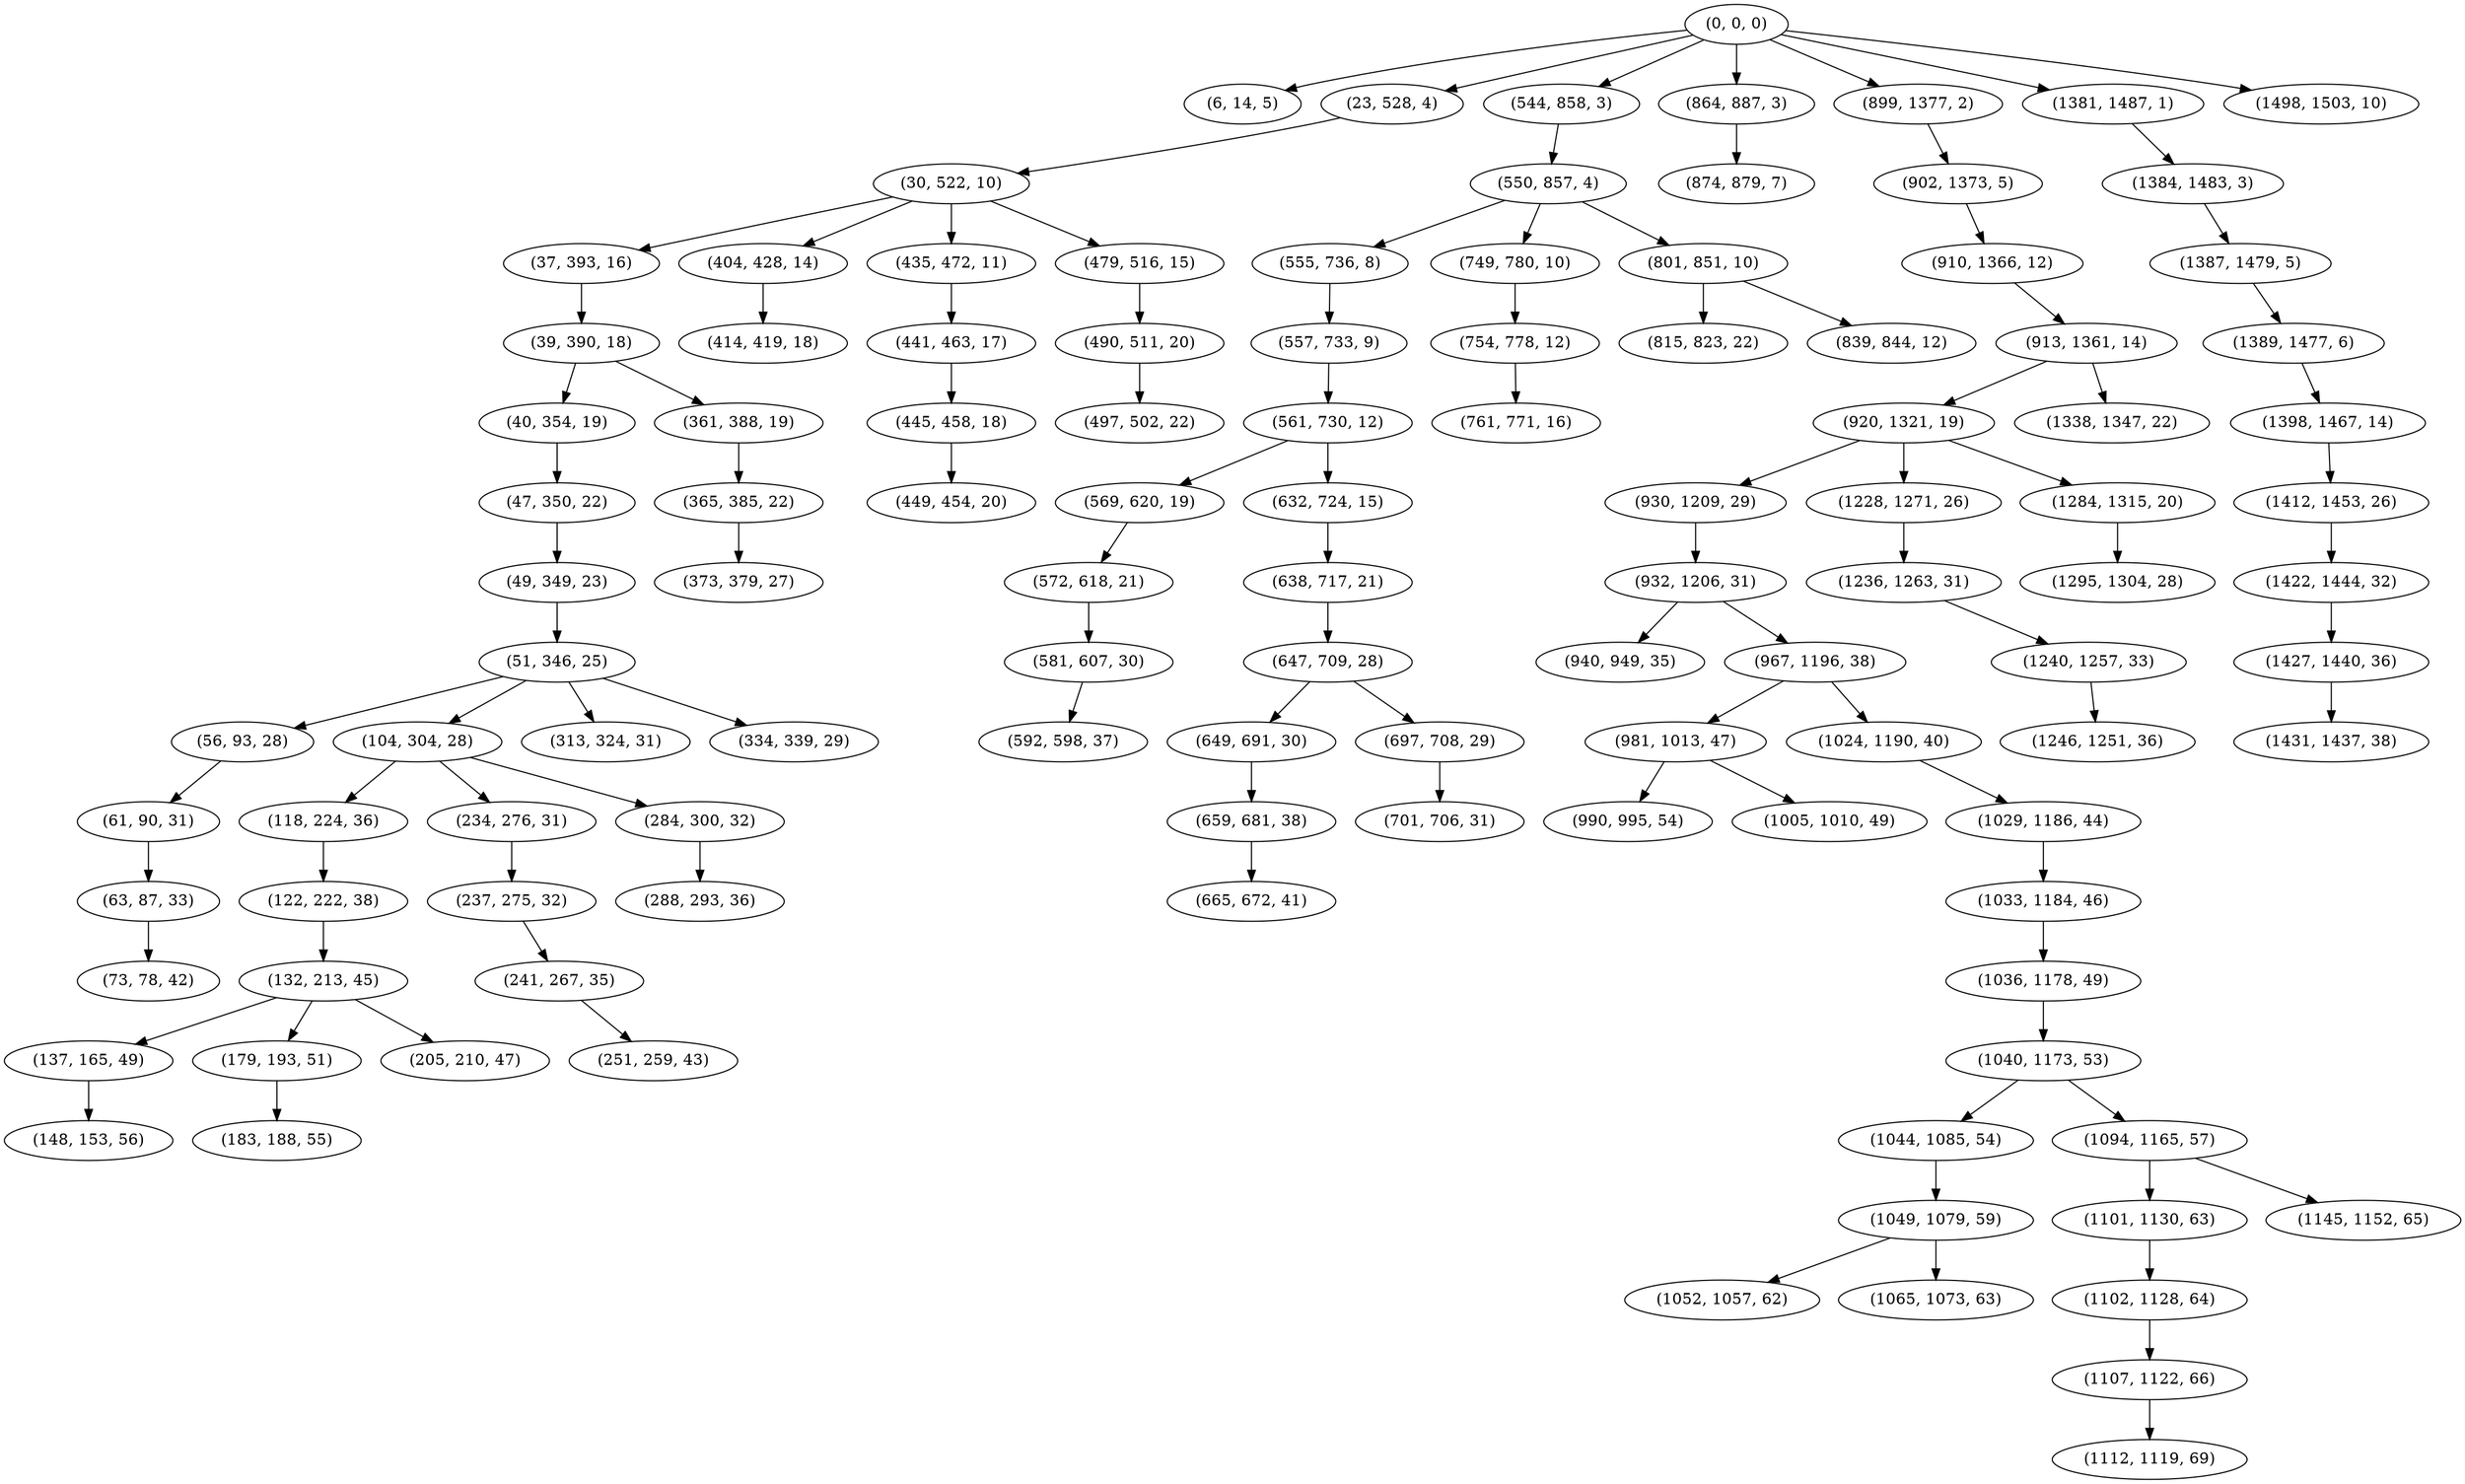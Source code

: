 digraph tree {
    "(0, 0, 0)";
    "(6, 14, 5)";
    "(23, 528, 4)";
    "(30, 522, 10)";
    "(37, 393, 16)";
    "(39, 390, 18)";
    "(40, 354, 19)";
    "(47, 350, 22)";
    "(49, 349, 23)";
    "(51, 346, 25)";
    "(56, 93, 28)";
    "(61, 90, 31)";
    "(63, 87, 33)";
    "(73, 78, 42)";
    "(104, 304, 28)";
    "(118, 224, 36)";
    "(122, 222, 38)";
    "(132, 213, 45)";
    "(137, 165, 49)";
    "(148, 153, 56)";
    "(179, 193, 51)";
    "(183, 188, 55)";
    "(205, 210, 47)";
    "(234, 276, 31)";
    "(237, 275, 32)";
    "(241, 267, 35)";
    "(251, 259, 43)";
    "(284, 300, 32)";
    "(288, 293, 36)";
    "(313, 324, 31)";
    "(334, 339, 29)";
    "(361, 388, 19)";
    "(365, 385, 22)";
    "(373, 379, 27)";
    "(404, 428, 14)";
    "(414, 419, 18)";
    "(435, 472, 11)";
    "(441, 463, 17)";
    "(445, 458, 18)";
    "(449, 454, 20)";
    "(479, 516, 15)";
    "(490, 511, 20)";
    "(497, 502, 22)";
    "(544, 858, 3)";
    "(550, 857, 4)";
    "(555, 736, 8)";
    "(557, 733, 9)";
    "(561, 730, 12)";
    "(569, 620, 19)";
    "(572, 618, 21)";
    "(581, 607, 30)";
    "(592, 598, 37)";
    "(632, 724, 15)";
    "(638, 717, 21)";
    "(647, 709, 28)";
    "(649, 691, 30)";
    "(659, 681, 38)";
    "(665, 672, 41)";
    "(697, 708, 29)";
    "(701, 706, 31)";
    "(749, 780, 10)";
    "(754, 778, 12)";
    "(761, 771, 16)";
    "(801, 851, 10)";
    "(815, 823, 22)";
    "(839, 844, 12)";
    "(864, 887, 3)";
    "(874, 879, 7)";
    "(899, 1377, 2)";
    "(902, 1373, 5)";
    "(910, 1366, 12)";
    "(913, 1361, 14)";
    "(920, 1321, 19)";
    "(930, 1209, 29)";
    "(932, 1206, 31)";
    "(940, 949, 35)";
    "(967, 1196, 38)";
    "(981, 1013, 47)";
    "(990, 995, 54)";
    "(1005, 1010, 49)";
    "(1024, 1190, 40)";
    "(1029, 1186, 44)";
    "(1033, 1184, 46)";
    "(1036, 1178, 49)";
    "(1040, 1173, 53)";
    "(1044, 1085, 54)";
    "(1049, 1079, 59)";
    "(1052, 1057, 62)";
    "(1065, 1073, 63)";
    "(1094, 1165, 57)";
    "(1101, 1130, 63)";
    "(1102, 1128, 64)";
    "(1107, 1122, 66)";
    "(1112, 1119, 69)";
    "(1145, 1152, 65)";
    "(1228, 1271, 26)";
    "(1236, 1263, 31)";
    "(1240, 1257, 33)";
    "(1246, 1251, 36)";
    "(1284, 1315, 20)";
    "(1295, 1304, 28)";
    "(1338, 1347, 22)";
    "(1381, 1487, 1)";
    "(1384, 1483, 3)";
    "(1387, 1479, 5)";
    "(1389, 1477, 6)";
    "(1398, 1467, 14)";
    "(1412, 1453, 26)";
    "(1422, 1444, 32)";
    "(1427, 1440, 36)";
    "(1431, 1437, 38)";
    "(1498, 1503, 10)";
    "(0, 0, 0)" -> "(6, 14, 5)";
    "(0, 0, 0)" -> "(23, 528, 4)";
    "(0, 0, 0)" -> "(544, 858, 3)";
    "(0, 0, 0)" -> "(864, 887, 3)";
    "(0, 0, 0)" -> "(899, 1377, 2)";
    "(0, 0, 0)" -> "(1381, 1487, 1)";
    "(0, 0, 0)" -> "(1498, 1503, 10)";
    "(23, 528, 4)" -> "(30, 522, 10)";
    "(30, 522, 10)" -> "(37, 393, 16)";
    "(30, 522, 10)" -> "(404, 428, 14)";
    "(30, 522, 10)" -> "(435, 472, 11)";
    "(30, 522, 10)" -> "(479, 516, 15)";
    "(37, 393, 16)" -> "(39, 390, 18)";
    "(39, 390, 18)" -> "(40, 354, 19)";
    "(39, 390, 18)" -> "(361, 388, 19)";
    "(40, 354, 19)" -> "(47, 350, 22)";
    "(47, 350, 22)" -> "(49, 349, 23)";
    "(49, 349, 23)" -> "(51, 346, 25)";
    "(51, 346, 25)" -> "(56, 93, 28)";
    "(51, 346, 25)" -> "(104, 304, 28)";
    "(51, 346, 25)" -> "(313, 324, 31)";
    "(51, 346, 25)" -> "(334, 339, 29)";
    "(56, 93, 28)" -> "(61, 90, 31)";
    "(61, 90, 31)" -> "(63, 87, 33)";
    "(63, 87, 33)" -> "(73, 78, 42)";
    "(104, 304, 28)" -> "(118, 224, 36)";
    "(104, 304, 28)" -> "(234, 276, 31)";
    "(104, 304, 28)" -> "(284, 300, 32)";
    "(118, 224, 36)" -> "(122, 222, 38)";
    "(122, 222, 38)" -> "(132, 213, 45)";
    "(132, 213, 45)" -> "(137, 165, 49)";
    "(132, 213, 45)" -> "(179, 193, 51)";
    "(132, 213, 45)" -> "(205, 210, 47)";
    "(137, 165, 49)" -> "(148, 153, 56)";
    "(179, 193, 51)" -> "(183, 188, 55)";
    "(234, 276, 31)" -> "(237, 275, 32)";
    "(237, 275, 32)" -> "(241, 267, 35)";
    "(241, 267, 35)" -> "(251, 259, 43)";
    "(284, 300, 32)" -> "(288, 293, 36)";
    "(361, 388, 19)" -> "(365, 385, 22)";
    "(365, 385, 22)" -> "(373, 379, 27)";
    "(404, 428, 14)" -> "(414, 419, 18)";
    "(435, 472, 11)" -> "(441, 463, 17)";
    "(441, 463, 17)" -> "(445, 458, 18)";
    "(445, 458, 18)" -> "(449, 454, 20)";
    "(479, 516, 15)" -> "(490, 511, 20)";
    "(490, 511, 20)" -> "(497, 502, 22)";
    "(544, 858, 3)" -> "(550, 857, 4)";
    "(550, 857, 4)" -> "(555, 736, 8)";
    "(550, 857, 4)" -> "(749, 780, 10)";
    "(550, 857, 4)" -> "(801, 851, 10)";
    "(555, 736, 8)" -> "(557, 733, 9)";
    "(557, 733, 9)" -> "(561, 730, 12)";
    "(561, 730, 12)" -> "(569, 620, 19)";
    "(561, 730, 12)" -> "(632, 724, 15)";
    "(569, 620, 19)" -> "(572, 618, 21)";
    "(572, 618, 21)" -> "(581, 607, 30)";
    "(581, 607, 30)" -> "(592, 598, 37)";
    "(632, 724, 15)" -> "(638, 717, 21)";
    "(638, 717, 21)" -> "(647, 709, 28)";
    "(647, 709, 28)" -> "(649, 691, 30)";
    "(647, 709, 28)" -> "(697, 708, 29)";
    "(649, 691, 30)" -> "(659, 681, 38)";
    "(659, 681, 38)" -> "(665, 672, 41)";
    "(697, 708, 29)" -> "(701, 706, 31)";
    "(749, 780, 10)" -> "(754, 778, 12)";
    "(754, 778, 12)" -> "(761, 771, 16)";
    "(801, 851, 10)" -> "(815, 823, 22)";
    "(801, 851, 10)" -> "(839, 844, 12)";
    "(864, 887, 3)" -> "(874, 879, 7)";
    "(899, 1377, 2)" -> "(902, 1373, 5)";
    "(902, 1373, 5)" -> "(910, 1366, 12)";
    "(910, 1366, 12)" -> "(913, 1361, 14)";
    "(913, 1361, 14)" -> "(920, 1321, 19)";
    "(913, 1361, 14)" -> "(1338, 1347, 22)";
    "(920, 1321, 19)" -> "(930, 1209, 29)";
    "(920, 1321, 19)" -> "(1228, 1271, 26)";
    "(920, 1321, 19)" -> "(1284, 1315, 20)";
    "(930, 1209, 29)" -> "(932, 1206, 31)";
    "(932, 1206, 31)" -> "(940, 949, 35)";
    "(932, 1206, 31)" -> "(967, 1196, 38)";
    "(967, 1196, 38)" -> "(981, 1013, 47)";
    "(967, 1196, 38)" -> "(1024, 1190, 40)";
    "(981, 1013, 47)" -> "(990, 995, 54)";
    "(981, 1013, 47)" -> "(1005, 1010, 49)";
    "(1024, 1190, 40)" -> "(1029, 1186, 44)";
    "(1029, 1186, 44)" -> "(1033, 1184, 46)";
    "(1033, 1184, 46)" -> "(1036, 1178, 49)";
    "(1036, 1178, 49)" -> "(1040, 1173, 53)";
    "(1040, 1173, 53)" -> "(1044, 1085, 54)";
    "(1040, 1173, 53)" -> "(1094, 1165, 57)";
    "(1044, 1085, 54)" -> "(1049, 1079, 59)";
    "(1049, 1079, 59)" -> "(1052, 1057, 62)";
    "(1049, 1079, 59)" -> "(1065, 1073, 63)";
    "(1094, 1165, 57)" -> "(1101, 1130, 63)";
    "(1094, 1165, 57)" -> "(1145, 1152, 65)";
    "(1101, 1130, 63)" -> "(1102, 1128, 64)";
    "(1102, 1128, 64)" -> "(1107, 1122, 66)";
    "(1107, 1122, 66)" -> "(1112, 1119, 69)";
    "(1228, 1271, 26)" -> "(1236, 1263, 31)";
    "(1236, 1263, 31)" -> "(1240, 1257, 33)";
    "(1240, 1257, 33)" -> "(1246, 1251, 36)";
    "(1284, 1315, 20)" -> "(1295, 1304, 28)";
    "(1381, 1487, 1)" -> "(1384, 1483, 3)";
    "(1384, 1483, 3)" -> "(1387, 1479, 5)";
    "(1387, 1479, 5)" -> "(1389, 1477, 6)";
    "(1389, 1477, 6)" -> "(1398, 1467, 14)";
    "(1398, 1467, 14)" -> "(1412, 1453, 26)";
    "(1412, 1453, 26)" -> "(1422, 1444, 32)";
    "(1422, 1444, 32)" -> "(1427, 1440, 36)";
    "(1427, 1440, 36)" -> "(1431, 1437, 38)";
}
